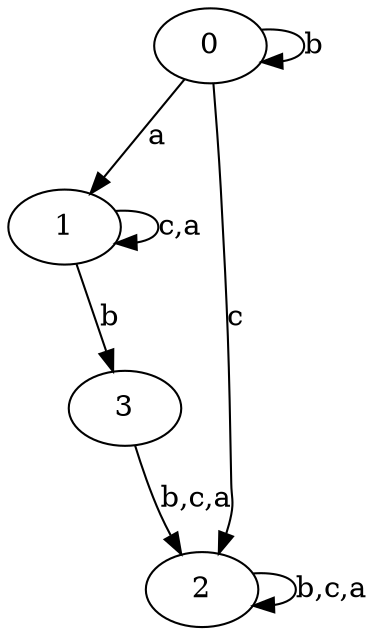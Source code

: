 digraph {
 ranksep=0.5;
 d2tdocpreamble = "\usetikzlibrary{automata}";
 d2tfigpreamble = "\tikzstyle{every state}= [ draw=blue!50,very thick,fill=blue!20]  \tikzstyle{auto}= [fill=white]";
 node [style="state"];
 edge [lblstyle="auto",topath="bend right", len=4  ]
  "0" [label="0",style = "state, accepting"];
  "1" [label="1",];
  "2" [label="2",];
  "3" [label="3",style = "state, initial"];
  "0" -> "0" [label="b",topath="loop above"];
  "0" -> "1" [label="a"];
  "0" -> "2" [label="c"];
  "1" -> "1" [label="c,a",topath="loop above"];
  "1" -> "3" [label="b"];
  "2" -> "2" [label="b,c,a",topath="loop above"];
  "3" -> "2" [label="b,c,a"];
}